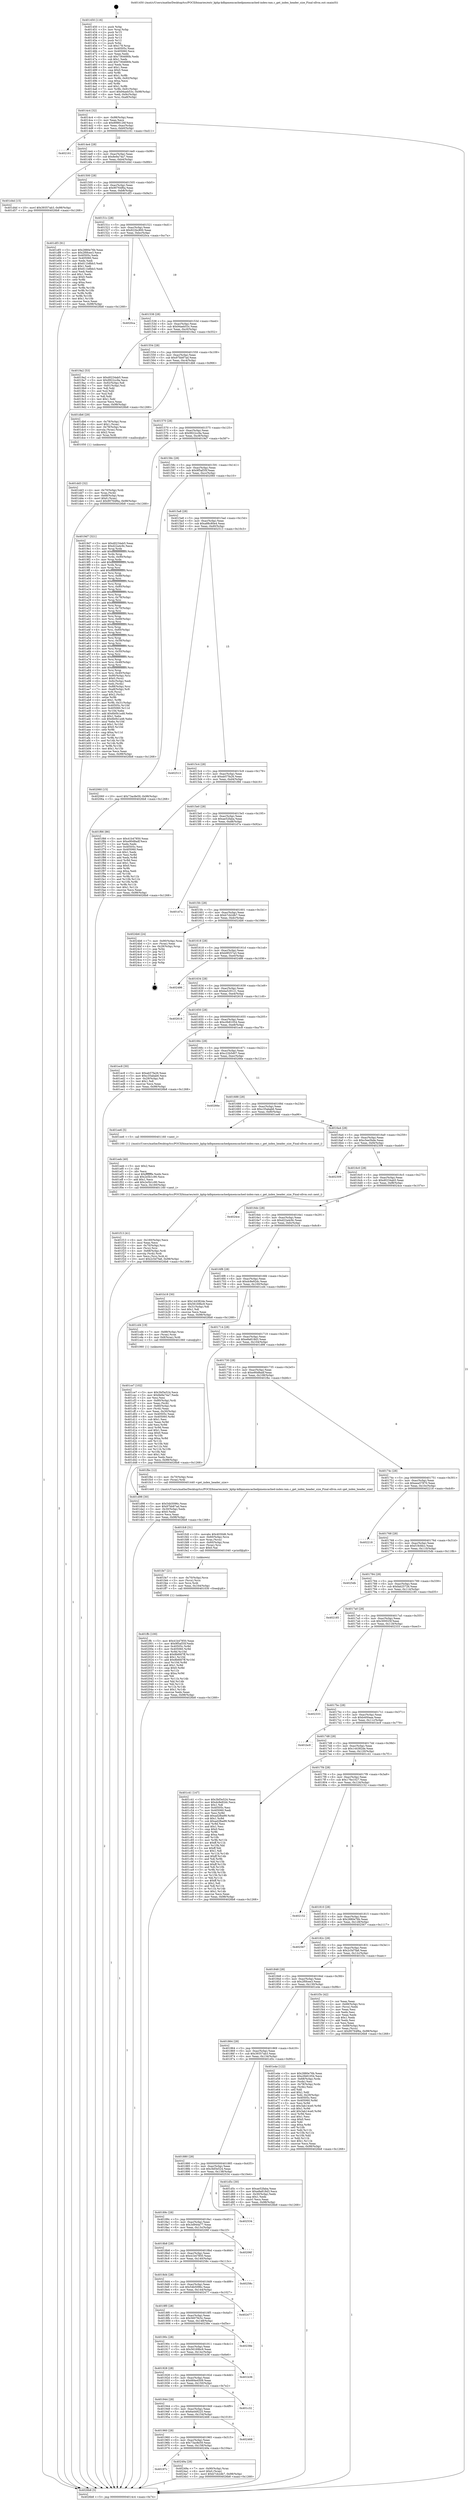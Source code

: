 digraph "0x401450" {
  label = "0x401450 (/mnt/c/Users/mathe/Desktop/tcc/POCII/binaries/extr_kphp-kdbpmemcachedpmemcached-index-ram.c_get_index_header_size_Final-ollvm.out::main(0))"
  labelloc = "t"
  node[shape=record]

  Entry [label="",width=0.3,height=0.3,shape=circle,fillcolor=black,style=filled]
  "0x4014c4" [label="{
     0x4014c4 [32]\l
     | [instrs]\l
     &nbsp;&nbsp;0x4014c4 \<+6\>: mov -0x98(%rbp),%eax\l
     &nbsp;&nbsp;0x4014ca \<+2\>: mov %eax,%ecx\l
     &nbsp;&nbsp;0x4014cc \<+6\>: sub $0x8988126f,%ecx\l
     &nbsp;&nbsp;0x4014d2 \<+6\>: mov %eax,-0xac(%rbp)\l
     &nbsp;&nbsp;0x4014d8 \<+6\>: mov %ecx,-0xb0(%rbp)\l
     &nbsp;&nbsp;0x4014de \<+6\>: je 0000000000402161 \<main+0xd11\>\l
  }"]
  "0x402161" [label="{
     0x402161\l
  }", style=dashed]
  "0x4014e4" [label="{
     0x4014e4 [28]\l
     | [instrs]\l
     &nbsp;&nbsp;0x4014e4 \<+5\>: jmp 00000000004014e9 \<main+0x99\>\l
     &nbsp;&nbsp;0x4014e9 \<+6\>: mov -0xac(%rbp),%eax\l
     &nbsp;&nbsp;0x4014ef \<+5\>: sub $0x8e9a74a7,%eax\l
     &nbsp;&nbsp;0x4014f4 \<+6\>: mov %eax,-0xb4(%rbp)\l
     &nbsp;&nbsp;0x4014fa \<+6\>: je 0000000000401d4d \<main+0x8fd\>\l
  }"]
  Exit [label="",width=0.3,height=0.3,shape=circle,fillcolor=black,style=filled,peripheries=2]
  "0x401d4d" [label="{
     0x401d4d [15]\l
     | [instrs]\l
     &nbsp;&nbsp;0x401d4d \<+10\>: movl $0x39357ab3,-0x98(%rbp)\l
     &nbsp;&nbsp;0x401d57 \<+5\>: jmp 00000000004026b8 \<main+0x1268\>\l
  }"]
  "0x401500" [label="{
     0x401500 [28]\l
     | [instrs]\l
     &nbsp;&nbsp;0x401500 \<+5\>: jmp 0000000000401505 \<main+0xb5\>\l
     &nbsp;&nbsp;0x401505 \<+6\>: mov -0xac(%rbp),%eax\l
     &nbsp;&nbsp;0x40150b \<+5\>: sub $0x90764f6a,%eax\l
     &nbsp;&nbsp;0x401510 \<+6\>: mov %eax,-0xb8(%rbp)\l
     &nbsp;&nbsp;0x401516 \<+6\>: je 0000000000401df3 \<main+0x9a3\>\l
  }"]
  "0x40197c" [label="{
     0x40197c\l
  }", style=dashed]
  "0x401df3" [label="{
     0x401df3 [91]\l
     | [instrs]\l
     &nbsp;&nbsp;0x401df3 \<+5\>: mov $0x2880e76b,%eax\l
     &nbsp;&nbsp;0x401df8 \<+5\>: mov $0x2f0fcee3,%ecx\l
     &nbsp;&nbsp;0x401dfd \<+7\>: mov 0x40505c,%edx\l
     &nbsp;&nbsp;0x401e04 \<+7\>: mov 0x405060,%esi\l
     &nbsp;&nbsp;0x401e0b \<+2\>: mov %edx,%edi\l
     &nbsp;&nbsp;0x401e0d \<+6\>: sub $0x611b8bb3,%edi\l
     &nbsp;&nbsp;0x401e13 \<+3\>: sub $0x1,%edi\l
     &nbsp;&nbsp;0x401e16 \<+6\>: add $0x611b8bb3,%edi\l
     &nbsp;&nbsp;0x401e1c \<+3\>: imul %edi,%edx\l
     &nbsp;&nbsp;0x401e1f \<+3\>: and $0x1,%edx\l
     &nbsp;&nbsp;0x401e22 \<+3\>: cmp $0x0,%edx\l
     &nbsp;&nbsp;0x401e25 \<+4\>: sete %r8b\l
     &nbsp;&nbsp;0x401e29 \<+3\>: cmp $0xa,%esi\l
     &nbsp;&nbsp;0x401e2c \<+4\>: setl %r9b\l
     &nbsp;&nbsp;0x401e30 \<+3\>: mov %r8b,%r10b\l
     &nbsp;&nbsp;0x401e33 \<+3\>: and %r9b,%r10b\l
     &nbsp;&nbsp;0x401e36 \<+3\>: xor %r9b,%r8b\l
     &nbsp;&nbsp;0x401e39 \<+3\>: or %r8b,%r10b\l
     &nbsp;&nbsp;0x401e3c \<+4\>: test $0x1,%r10b\l
     &nbsp;&nbsp;0x401e40 \<+3\>: cmovne %ecx,%eax\l
     &nbsp;&nbsp;0x401e43 \<+6\>: mov %eax,-0x98(%rbp)\l
     &nbsp;&nbsp;0x401e49 \<+5\>: jmp 00000000004026b8 \<main+0x1268\>\l
  }"]
  "0x40151c" [label="{
     0x40151c [28]\l
     | [instrs]\l
     &nbsp;&nbsp;0x40151c \<+5\>: jmp 0000000000401521 \<main+0xd1\>\l
     &nbsp;&nbsp;0x401521 \<+6\>: mov -0xac(%rbp),%eax\l
     &nbsp;&nbsp;0x401527 \<+5\>: sub $0x922bc800,%eax\l
     &nbsp;&nbsp;0x40152c \<+6\>: mov %eax,-0xbc(%rbp)\l
     &nbsp;&nbsp;0x401532 \<+6\>: je 00000000004020ca \<main+0xc7a\>\l
  }"]
  "0x40249a" [label="{
     0x40249a [28]\l
     | [instrs]\l
     &nbsp;&nbsp;0x40249a \<+7\>: mov -0x90(%rbp),%rax\l
     &nbsp;&nbsp;0x4024a1 \<+6\>: movl $0x0,(%rax)\l
     &nbsp;&nbsp;0x4024a7 \<+10\>: movl $0xb7cb2db7,-0x98(%rbp)\l
     &nbsp;&nbsp;0x4024b1 \<+5\>: jmp 00000000004026b8 \<main+0x1268\>\l
  }"]
  "0x4020ca" [label="{
     0x4020ca\l
  }", style=dashed]
  "0x401538" [label="{
     0x401538 [28]\l
     | [instrs]\l
     &nbsp;&nbsp;0x401538 \<+5\>: jmp 000000000040153d \<main+0xed\>\l
     &nbsp;&nbsp;0x40153d \<+6\>: mov -0xac(%rbp),%eax\l
     &nbsp;&nbsp;0x401543 \<+5\>: sub $0x94aeb53c,%eax\l
     &nbsp;&nbsp;0x401548 \<+6\>: mov %eax,-0xc0(%rbp)\l
     &nbsp;&nbsp;0x40154e \<+6\>: je 00000000004019a2 \<main+0x552\>\l
  }"]
  "0x401960" [label="{
     0x401960 [28]\l
     | [instrs]\l
     &nbsp;&nbsp;0x401960 \<+5\>: jmp 0000000000401965 \<main+0x515\>\l
     &nbsp;&nbsp;0x401965 \<+6\>: mov -0xac(%rbp),%eax\l
     &nbsp;&nbsp;0x40196b \<+5\>: sub $0x73ac8e59,%eax\l
     &nbsp;&nbsp;0x401970 \<+6\>: mov %eax,-0x158(%rbp)\l
     &nbsp;&nbsp;0x401976 \<+6\>: je 000000000040249a \<main+0x104a\>\l
  }"]
  "0x4019a2" [label="{
     0x4019a2 [53]\l
     | [instrs]\l
     &nbsp;&nbsp;0x4019a2 \<+5\>: mov $0xd0234ab5,%eax\l
     &nbsp;&nbsp;0x4019a7 \<+5\>: mov $0x9922cc9a,%ecx\l
     &nbsp;&nbsp;0x4019ac \<+6\>: mov -0x92(%rbp),%dl\l
     &nbsp;&nbsp;0x4019b2 \<+7\>: mov -0x91(%rbp),%sil\l
     &nbsp;&nbsp;0x4019b9 \<+3\>: mov %dl,%dil\l
     &nbsp;&nbsp;0x4019bc \<+3\>: and %sil,%dil\l
     &nbsp;&nbsp;0x4019bf \<+3\>: xor %sil,%dl\l
     &nbsp;&nbsp;0x4019c2 \<+3\>: or %dl,%dil\l
     &nbsp;&nbsp;0x4019c5 \<+4\>: test $0x1,%dil\l
     &nbsp;&nbsp;0x4019c9 \<+3\>: cmovne %ecx,%eax\l
     &nbsp;&nbsp;0x4019cc \<+6\>: mov %eax,-0x98(%rbp)\l
     &nbsp;&nbsp;0x4019d2 \<+5\>: jmp 00000000004026b8 \<main+0x1268\>\l
  }"]
  "0x401554" [label="{
     0x401554 [28]\l
     | [instrs]\l
     &nbsp;&nbsp;0x401554 \<+5\>: jmp 0000000000401559 \<main+0x109\>\l
     &nbsp;&nbsp;0x401559 \<+6\>: mov -0xac(%rbp),%eax\l
     &nbsp;&nbsp;0x40155f \<+5\>: sub $0x97bb87ad,%eax\l
     &nbsp;&nbsp;0x401564 \<+6\>: mov %eax,-0xc4(%rbp)\l
     &nbsp;&nbsp;0x40156a \<+6\>: je 0000000000401db6 \<main+0x966\>\l
  }"]
  "0x4026b8" [label="{
     0x4026b8 [5]\l
     | [instrs]\l
     &nbsp;&nbsp;0x4026b8 \<+5\>: jmp 00000000004014c4 \<main+0x74\>\l
  }"]
  "0x401450" [label="{
     0x401450 [116]\l
     | [instrs]\l
     &nbsp;&nbsp;0x401450 \<+1\>: push %rbp\l
     &nbsp;&nbsp;0x401451 \<+3\>: mov %rsp,%rbp\l
     &nbsp;&nbsp;0x401454 \<+2\>: push %r15\l
     &nbsp;&nbsp;0x401456 \<+2\>: push %r14\l
     &nbsp;&nbsp;0x401458 \<+2\>: push %r13\l
     &nbsp;&nbsp;0x40145a \<+2\>: push %r12\l
     &nbsp;&nbsp;0x40145c \<+1\>: push %rbx\l
     &nbsp;&nbsp;0x40145d \<+7\>: sub $0x178,%rsp\l
     &nbsp;&nbsp;0x401464 \<+7\>: mov 0x40505c,%eax\l
     &nbsp;&nbsp;0x40146b \<+7\>: mov 0x405060,%ecx\l
     &nbsp;&nbsp;0x401472 \<+2\>: mov %eax,%edx\l
     &nbsp;&nbsp;0x401474 \<+6\>: sub $0x7364680b,%edx\l
     &nbsp;&nbsp;0x40147a \<+3\>: sub $0x1,%edx\l
     &nbsp;&nbsp;0x40147d \<+6\>: add $0x7364680b,%edx\l
     &nbsp;&nbsp;0x401483 \<+3\>: imul %edx,%eax\l
     &nbsp;&nbsp;0x401486 \<+3\>: and $0x1,%eax\l
     &nbsp;&nbsp;0x401489 \<+3\>: cmp $0x0,%eax\l
     &nbsp;&nbsp;0x40148c \<+4\>: sete %r8b\l
     &nbsp;&nbsp;0x401490 \<+4\>: and $0x1,%r8b\l
     &nbsp;&nbsp;0x401494 \<+7\>: mov %r8b,-0x92(%rbp)\l
     &nbsp;&nbsp;0x40149b \<+3\>: cmp $0xa,%ecx\l
     &nbsp;&nbsp;0x40149e \<+4\>: setl %r8b\l
     &nbsp;&nbsp;0x4014a2 \<+4\>: and $0x1,%r8b\l
     &nbsp;&nbsp;0x4014a6 \<+7\>: mov %r8b,-0x91(%rbp)\l
     &nbsp;&nbsp;0x4014ad \<+10\>: movl $0x94aeb53c,-0x98(%rbp)\l
     &nbsp;&nbsp;0x4014b7 \<+6\>: mov %edi,-0x9c(%rbp)\l
     &nbsp;&nbsp;0x4014bd \<+7\>: mov %rsi,-0xa8(%rbp)\l
  }"]
  "0x402468" [label="{
     0x402468\l
  }", style=dashed]
  "0x401db6" [label="{
     0x401db6 [29]\l
     | [instrs]\l
     &nbsp;&nbsp;0x401db6 \<+4\>: mov -0x78(%rbp),%rax\l
     &nbsp;&nbsp;0x401dba \<+6\>: movl $0x1,(%rax)\l
     &nbsp;&nbsp;0x401dc0 \<+4\>: mov -0x78(%rbp),%rax\l
     &nbsp;&nbsp;0x401dc4 \<+3\>: movslq (%rax),%rax\l
     &nbsp;&nbsp;0x401dc7 \<+4\>: shl $0x2,%rax\l
     &nbsp;&nbsp;0x401dcb \<+3\>: mov %rax,%rdi\l
     &nbsp;&nbsp;0x401dce \<+5\>: call 0000000000401050 \<malloc@plt\>\l
     | [calls]\l
     &nbsp;&nbsp;0x401050 \{1\} (unknown)\l
  }"]
  "0x401570" [label="{
     0x401570 [28]\l
     | [instrs]\l
     &nbsp;&nbsp;0x401570 \<+5\>: jmp 0000000000401575 \<main+0x125\>\l
     &nbsp;&nbsp;0x401575 \<+6\>: mov -0xac(%rbp),%eax\l
     &nbsp;&nbsp;0x40157b \<+5\>: sub $0x9922cc9a,%eax\l
     &nbsp;&nbsp;0x401580 \<+6\>: mov %eax,-0xc8(%rbp)\l
     &nbsp;&nbsp;0x401586 \<+6\>: je 00000000004019d7 \<main+0x587\>\l
  }"]
  "0x401944" [label="{
     0x401944 [28]\l
     | [instrs]\l
     &nbsp;&nbsp;0x401944 \<+5\>: jmp 0000000000401949 \<main+0x4f9\>\l
     &nbsp;&nbsp;0x401949 \<+6\>: mov -0xac(%rbp),%eax\l
     &nbsp;&nbsp;0x40194f \<+5\>: sub $0x6a449225,%eax\l
     &nbsp;&nbsp;0x401954 \<+6\>: mov %eax,-0x154(%rbp)\l
     &nbsp;&nbsp;0x40195a \<+6\>: je 0000000000402468 \<main+0x1018\>\l
  }"]
  "0x4019d7" [label="{
     0x4019d7 [321]\l
     | [instrs]\l
     &nbsp;&nbsp;0x4019d7 \<+5\>: mov $0xd0234ab5,%eax\l
     &nbsp;&nbsp;0x4019dc \<+5\>: mov $0xd22a4c9c,%ecx\l
     &nbsp;&nbsp;0x4019e1 \<+3\>: mov %rsp,%rdx\l
     &nbsp;&nbsp;0x4019e4 \<+4\>: add $0xfffffffffffffff0,%rdx\l
     &nbsp;&nbsp;0x4019e8 \<+3\>: mov %rdx,%rsp\l
     &nbsp;&nbsp;0x4019eb \<+7\>: mov %rdx,-0x90(%rbp)\l
     &nbsp;&nbsp;0x4019f2 \<+3\>: mov %rsp,%rdx\l
     &nbsp;&nbsp;0x4019f5 \<+4\>: add $0xfffffffffffffff0,%rdx\l
     &nbsp;&nbsp;0x4019f9 \<+3\>: mov %rdx,%rsp\l
     &nbsp;&nbsp;0x4019fc \<+3\>: mov %rsp,%rsi\l
     &nbsp;&nbsp;0x4019ff \<+4\>: add $0xfffffffffffffff0,%rsi\l
     &nbsp;&nbsp;0x401a03 \<+3\>: mov %rsi,%rsp\l
     &nbsp;&nbsp;0x401a06 \<+7\>: mov %rsi,-0x88(%rbp)\l
     &nbsp;&nbsp;0x401a0d \<+3\>: mov %rsp,%rsi\l
     &nbsp;&nbsp;0x401a10 \<+4\>: add $0xfffffffffffffff0,%rsi\l
     &nbsp;&nbsp;0x401a14 \<+3\>: mov %rsi,%rsp\l
     &nbsp;&nbsp;0x401a17 \<+4\>: mov %rsi,-0x80(%rbp)\l
     &nbsp;&nbsp;0x401a1b \<+3\>: mov %rsp,%rsi\l
     &nbsp;&nbsp;0x401a1e \<+4\>: add $0xfffffffffffffff0,%rsi\l
     &nbsp;&nbsp;0x401a22 \<+3\>: mov %rsi,%rsp\l
     &nbsp;&nbsp;0x401a25 \<+4\>: mov %rsi,-0x78(%rbp)\l
     &nbsp;&nbsp;0x401a29 \<+3\>: mov %rsp,%rsi\l
     &nbsp;&nbsp;0x401a2c \<+4\>: add $0xfffffffffffffff0,%rsi\l
     &nbsp;&nbsp;0x401a30 \<+3\>: mov %rsi,%rsp\l
     &nbsp;&nbsp;0x401a33 \<+4\>: mov %rsi,-0x70(%rbp)\l
     &nbsp;&nbsp;0x401a37 \<+3\>: mov %rsp,%rsi\l
     &nbsp;&nbsp;0x401a3a \<+4\>: add $0xfffffffffffffff0,%rsi\l
     &nbsp;&nbsp;0x401a3e \<+3\>: mov %rsi,%rsp\l
     &nbsp;&nbsp;0x401a41 \<+4\>: mov %rsi,-0x68(%rbp)\l
     &nbsp;&nbsp;0x401a45 \<+3\>: mov %rsp,%rsi\l
     &nbsp;&nbsp;0x401a48 \<+4\>: add $0xfffffffffffffff0,%rsi\l
     &nbsp;&nbsp;0x401a4c \<+3\>: mov %rsi,%rsp\l
     &nbsp;&nbsp;0x401a4f \<+4\>: mov %rsi,-0x60(%rbp)\l
     &nbsp;&nbsp;0x401a53 \<+3\>: mov %rsp,%rsi\l
     &nbsp;&nbsp;0x401a56 \<+4\>: add $0xfffffffffffffff0,%rsi\l
     &nbsp;&nbsp;0x401a5a \<+3\>: mov %rsi,%rsp\l
     &nbsp;&nbsp;0x401a5d \<+4\>: mov %rsi,-0x58(%rbp)\l
     &nbsp;&nbsp;0x401a61 \<+3\>: mov %rsp,%rsi\l
     &nbsp;&nbsp;0x401a64 \<+4\>: add $0xfffffffffffffff0,%rsi\l
     &nbsp;&nbsp;0x401a68 \<+3\>: mov %rsi,%rsp\l
     &nbsp;&nbsp;0x401a6b \<+4\>: mov %rsi,-0x50(%rbp)\l
     &nbsp;&nbsp;0x401a6f \<+3\>: mov %rsp,%rsi\l
     &nbsp;&nbsp;0x401a72 \<+4\>: add $0xfffffffffffffff0,%rsi\l
     &nbsp;&nbsp;0x401a76 \<+3\>: mov %rsi,%rsp\l
     &nbsp;&nbsp;0x401a79 \<+4\>: mov %rsi,-0x48(%rbp)\l
     &nbsp;&nbsp;0x401a7d \<+3\>: mov %rsp,%rsi\l
     &nbsp;&nbsp;0x401a80 \<+4\>: add $0xfffffffffffffff0,%rsi\l
     &nbsp;&nbsp;0x401a84 \<+3\>: mov %rsi,%rsp\l
     &nbsp;&nbsp;0x401a87 \<+4\>: mov %rsi,-0x40(%rbp)\l
     &nbsp;&nbsp;0x401a8b \<+7\>: mov -0x90(%rbp),%rsi\l
     &nbsp;&nbsp;0x401a92 \<+6\>: movl $0x0,(%rsi)\l
     &nbsp;&nbsp;0x401a98 \<+6\>: mov -0x9c(%rbp),%edi\l
     &nbsp;&nbsp;0x401a9e \<+2\>: mov %edi,(%rdx)\l
     &nbsp;&nbsp;0x401aa0 \<+7\>: mov -0x88(%rbp),%rsi\l
     &nbsp;&nbsp;0x401aa7 \<+7\>: mov -0xa8(%rbp),%r8\l
     &nbsp;&nbsp;0x401aae \<+3\>: mov %r8,(%rsi)\l
     &nbsp;&nbsp;0x401ab1 \<+3\>: cmpl $0x2,(%rdx)\l
     &nbsp;&nbsp;0x401ab4 \<+4\>: setne %r9b\l
     &nbsp;&nbsp;0x401ab8 \<+4\>: and $0x1,%r9b\l
     &nbsp;&nbsp;0x401abc \<+4\>: mov %r9b,-0x31(%rbp)\l
     &nbsp;&nbsp;0x401ac0 \<+8\>: mov 0x40505c,%r10d\l
     &nbsp;&nbsp;0x401ac8 \<+8\>: mov 0x405060,%r11d\l
     &nbsp;&nbsp;0x401ad0 \<+3\>: mov %r10d,%ebx\l
     &nbsp;&nbsp;0x401ad3 \<+6\>: add $0x6b0b1a48,%ebx\l
     &nbsp;&nbsp;0x401ad9 \<+3\>: sub $0x1,%ebx\l
     &nbsp;&nbsp;0x401adc \<+6\>: sub $0x6b0b1a48,%ebx\l
     &nbsp;&nbsp;0x401ae2 \<+4\>: imul %ebx,%r10d\l
     &nbsp;&nbsp;0x401ae6 \<+4\>: and $0x1,%r10d\l
     &nbsp;&nbsp;0x401aea \<+4\>: cmp $0x0,%r10d\l
     &nbsp;&nbsp;0x401aee \<+4\>: sete %r9b\l
     &nbsp;&nbsp;0x401af2 \<+4\>: cmp $0xa,%r11d\l
     &nbsp;&nbsp;0x401af6 \<+4\>: setl %r14b\l
     &nbsp;&nbsp;0x401afa \<+3\>: mov %r9b,%r15b\l
     &nbsp;&nbsp;0x401afd \<+3\>: and %r14b,%r15b\l
     &nbsp;&nbsp;0x401b00 \<+3\>: xor %r14b,%r9b\l
     &nbsp;&nbsp;0x401b03 \<+3\>: or %r9b,%r15b\l
     &nbsp;&nbsp;0x401b06 \<+4\>: test $0x1,%r15b\l
     &nbsp;&nbsp;0x401b0a \<+3\>: cmovne %ecx,%eax\l
     &nbsp;&nbsp;0x401b0d \<+6\>: mov %eax,-0x98(%rbp)\l
     &nbsp;&nbsp;0x401b13 \<+5\>: jmp 00000000004026b8 \<main+0x1268\>\l
  }"]
  "0x40158c" [label="{
     0x40158c [28]\l
     | [instrs]\l
     &nbsp;&nbsp;0x40158c \<+5\>: jmp 0000000000401591 \<main+0x141\>\l
     &nbsp;&nbsp;0x401591 \<+6\>: mov -0xac(%rbp),%eax\l
     &nbsp;&nbsp;0x401597 \<+5\>: sub $0x9f5af35f,%eax\l
     &nbsp;&nbsp;0x40159c \<+6\>: mov %eax,-0xcc(%rbp)\l
     &nbsp;&nbsp;0x4015a2 \<+6\>: je 0000000000402060 \<main+0xc10\>\l
  }"]
  "0x401c32" [label="{
     0x401c32\l
  }", style=dashed]
  "0x401928" [label="{
     0x401928 [28]\l
     | [instrs]\l
     &nbsp;&nbsp;0x401928 \<+5\>: jmp 000000000040192d \<main+0x4dd\>\l
     &nbsp;&nbsp;0x40192d \<+6\>: mov -0xac(%rbp),%eax\l
     &nbsp;&nbsp;0x401933 \<+5\>: sub $0x684e4509,%eax\l
     &nbsp;&nbsp;0x401938 \<+6\>: mov %eax,-0x150(%rbp)\l
     &nbsp;&nbsp;0x40193e \<+6\>: je 0000000000401c32 \<main+0x7e2\>\l
  }"]
  "0x402060" [label="{
     0x402060 [15]\l
     | [instrs]\l
     &nbsp;&nbsp;0x402060 \<+10\>: movl $0x73ac8e59,-0x98(%rbp)\l
     &nbsp;&nbsp;0x40206a \<+5\>: jmp 00000000004026b8 \<main+0x1268\>\l
  }"]
  "0x4015a8" [label="{
     0x4015a8 [28]\l
     | [instrs]\l
     &nbsp;&nbsp;0x4015a8 \<+5\>: jmp 00000000004015ad \<main+0x15d\>\l
     &nbsp;&nbsp;0x4015ad \<+6\>: mov -0xac(%rbp),%eax\l
     &nbsp;&nbsp;0x4015b3 \<+5\>: sub $0xa88c80e4,%eax\l
     &nbsp;&nbsp;0x4015b8 \<+6\>: mov %eax,-0xd0(%rbp)\l
     &nbsp;&nbsp;0x4015be \<+6\>: je 0000000000402513 \<main+0x10c3\>\l
  }"]
  "0x401b36" [label="{
     0x401b36\l
  }", style=dashed]
  "0x402513" [label="{
     0x402513\l
  }", style=dashed]
  "0x4015c4" [label="{
     0x4015c4 [28]\l
     | [instrs]\l
     &nbsp;&nbsp;0x4015c4 \<+5\>: jmp 00000000004015c9 \<main+0x179\>\l
     &nbsp;&nbsp;0x4015c9 \<+6\>: mov -0xac(%rbp),%eax\l
     &nbsp;&nbsp;0x4015cf \<+5\>: sub $0xab57fa26,%eax\l
     &nbsp;&nbsp;0x4015d4 \<+6\>: mov %eax,-0xd4(%rbp)\l
     &nbsp;&nbsp;0x4015da \<+6\>: je 0000000000401f66 \<main+0xb16\>\l
  }"]
  "0x40190c" [label="{
     0x40190c [28]\l
     | [instrs]\l
     &nbsp;&nbsp;0x40190c \<+5\>: jmp 0000000000401911 \<main+0x4c1\>\l
     &nbsp;&nbsp;0x401911 \<+6\>: mov -0xac(%rbp),%eax\l
     &nbsp;&nbsp;0x401917 \<+5\>: sub $0x56169bc9,%eax\l
     &nbsp;&nbsp;0x40191c \<+6\>: mov %eax,-0x14c(%rbp)\l
     &nbsp;&nbsp;0x401922 \<+6\>: je 0000000000401b36 \<main+0x6e6\>\l
  }"]
  "0x401f66" [label="{
     0x401f66 [86]\l
     | [instrs]\l
     &nbsp;&nbsp;0x401f66 \<+5\>: mov $0x41b47850,%eax\l
     &nbsp;&nbsp;0x401f6b \<+5\>: mov $0xe90d8adf,%ecx\l
     &nbsp;&nbsp;0x401f70 \<+2\>: xor %edx,%edx\l
     &nbsp;&nbsp;0x401f72 \<+7\>: mov 0x40505c,%esi\l
     &nbsp;&nbsp;0x401f79 \<+7\>: mov 0x405060,%edi\l
     &nbsp;&nbsp;0x401f80 \<+3\>: sub $0x1,%edx\l
     &nbsp;&nbsp;0x401f83 \<+3\>: mov %esi,%r8d\l
     &nbsp;&nbsp;0x401f86 \<+3\>: add %edx,%r8d\l
     &nbsp;&nbsp;0x401f89 \<+4\>: imul %r8d,%esi\l
     &nbsp;&nbsp;0x401f8d \<+3\>: and $0x1,%esi\l
     &nbsp;&nbsp;0x401f90 \<+3\>: cmp $0x0,%esi\l
     &nbsp;&nbsp;0x401f93 \<+4\>: sete %r9b\l
     &nbsp;&nbsp;0x401f97 \<+3\>: cmp $0xa,%edi\l
     &nbsp;&nbsp;0x401f9a \<+4\>: setl %r10b\l
     &nbsp;&nbsp;0x401f9e \<+3\>: mov %r9b,%r11b\l
     &nbsp;&nbsp;0x401fa1 \<+3\>: and %r10b,%r11b\l
     &nbsp;&nbsp;0x401fa4 \<+3\>: xor %r10b,%r9b\l
     &nbsp;&nbsp;0x401fa7 \<+3\>: or %r9b,%r11b\l
     &nbsp;&nbsp;0x401faa \<+4\>: test $0x1,%r11b\l
     &nbsp;&nbsp;0x401fae \<+3\>: cmovne %ecx,%eax\l
     &nbsp;&nbsp;0x401fb1 \<+6\>: mov %eax,-0x98(%rbp)\l
     &nbsp;&nbsp;0x401fb7 \<+5\>: jmp 00000000004026b8 \<main+0x1268\>\l
  }"]
  "0x4015e0" [label="{
     0x4015e0 [28]\l
     | [instrs]\l
     &nbsp;&nbsp;0x4015e0 \<+5\>: jmp 00000000004015e5 \<main+0x195\>\l
     &nbsp;&nbsp;0x4015e5 \<+6\>: mov -0xac(%rbp),%eax\l
     &nbsp;&nbsp;0x4015eb \<+5\>: sub $0xae52faba,%eax\l
     &nbsp;&nbsp;0x4015f0 \<+6\>: mov %eax,-0xd8(%rbp)\l
     &nbsp;&nbsp;0x4015f6 \<+6\>: je 0000000000401d7a \<main+0x92a\>\l
  }"]
  "0x40238e" [label="{
     0x40238e\l
  }", style=dashed]
  "0x401d7a" [label="{
     0x401d7a\l
  }", style=dashed]
  "0x4015fc" [label="{
     0x4015fc [28]\l
     | [instrs]\l
     &nbsp;&nbsp;0x4015fc \<+5\>: jmp 0000000000401601 \<main+0x1b1\>\l
     &nbsp;&nbsp;0x401601 \<+6\>: mov -0xac(%rbp),%eax\l
     &nbsp;&nbsp;0x401607 \<+5\>: sub $0xb7cb2db7,%eax\l
     &nbsp;&nbsp;0x40160c \<+6\>: mov %eax,-0xdc(%rbp)\l
     &nbsp;&nbsp;0x401612 \<+6\>: je 00000000004024b6 \<main+0x1066\>\l
  }"]
  "0x4018f0" [label="{
     0x4018f0 [28]\l
     | [instrs]\l
     &nbsp;&nbsp;0x4018f0 \<+5\>: jmp 00000000004018f5 \<main+0x4a5\>\l
     &nbsp;&nbsp;0x4018f5 \<+6\>: mov -0xac(%rbp),%eax\l
     &nbsp;&nbsp;0x4018fb \<+5\>: sub $0x56079c5c,%eax\l
     &nbsp;&nbsp;0x401900 \<+6\>: mov %eax,-0x148(%rbp)\l
     &nbsp;&nbsp;0x401906 \<+6\>: je 000000000040238e \<main+0xf3e\>\l
  }"]
  "0x4024b6" [label="{
     0x4024b6 [24]\l
     | [instrs]\l
     &nbsp;&nbsp;0x4024b6 \<+7\>: mov -0x90(%rbp),%rax\l
     &nbsp;&nbsp;0x4024bd \<+2\>: mov (%rax),%eax\l
     &nbsp;&nbsp;0x4024bf \<+4\>: lea -0x28(%rbp),%rsp\l
     &nbsp;&nbsp;0x4024c3 \<+1\>: pop %rbx\l
     &nbsp;&nbsp;0x4024c4 \<+2\>: pop %r12\l
     &nbsp;&nbsp;0x4024c6 \<+2\>: pop %r13\l
     &nbsp;&nbsp;0x4024c8 \<+2\>: pop %r14\l
     &nbsp;&nbsp;0x4024ca \<+2\>: pop %r15\l
     &nbsp;&nbsp;0x4024cc \<+1\>: pop %rbp\l
     &nbsp;&nbsp;0x4024cd \<+1\>: ret\l
  }"]
  "0x401618" [label="{
     0x401618 [28]\l
     | [instrs]\l
     &nbsp;&nbsp;0x401618 \<+5\>: jmp 000000000040161d \<main+0x1cd\>\l
     &nbsp;&nbsp;0x40161d \<+6\>: mov -0xac(%rbp),%eax\l
     &nbsp;&nbsp;0x401623 \<+5\>: sub $0xb9f257a3,%eax\l
     &nbsp;&nbsp;0x401628 \<+6\>: mov %eax,-0xe0(%rbp)\l
     &nbsp;&nbsp;0x40162e \<+6\>: je 0000000000402486 \<main+0x1036\>\l
  }"]
  "0x402477" [label="{
     0x402477\l
  }", style=dashed]
  "0x402486" [label="{
     0x402486\l
  }", style=dashed]
  "0x401634" [label="{
     0x401634 [28]\l
     | [instrs]\l
     &nbsp;&nbsp;0x401634 \<+5\>: jmp 0000000000401639 \<main+0x1e9\>\l
     &nbsp;&nbsp;0x401639 \<+6\>: mov -0xac(%rbp),%eax\l
     &nbsp;&nbsp;0x40163f \<+5\>: sub $0xba529121,%eax\l
     &nbsp;&nbsp;0x401644 \<+6\>: mov %eax,-0xe4(%rbp)\l
     &nbsp;&nbsp;0x40164a \<+6\>: je 0000000000402618 \<main+0x11c8\>\l
  }"]
  "0x4018d4" [label="{
     0x4018d4 [28]\l
     | [instrs]\l
     &nbsp;&nbsp;0x4018d4 \<+5\>: jmp 00000000004018d9 \<main+0x489\>\l
     &nbsp;&nbsp;0x4018d9 \<+6\>: mov -0xac(%rbp),%eax\l
     &nbsp;&nbsp;0x4018df \<+5\>: sub $0x54b5096c,%eax\l
     &nbsp;&nbsp;0x4018e4 \<+6\>: mov %eax,-0x144(%rbp)\l
     &nbsp;&nbsp;0x4018ea \<+6\>: je 0000000000402477 \<main+0x1027\>\l
  }"]
  "0x402618" [label="{
     0x402618\l
  }", style=dashed]
  "0x401650" [label="{
     0x401650 [28]\l
     | [instrs]\l
     &nbsp;&nbsp;0x401650 \<+5\>: jmp 0000000000401655 \<main+0x205\>\l
     &nbsp;&nbsp;0x401655 \<+6\>: mov -0xac(%rbp),%eax\l
     &nbsp;&nbsp;0x40165b \<+5\>: sub $0xc0b81054,%eax\l
     &nbsp;&nbsp;0x401660 \<+6\>: mov %eax,-0xe8(%rbp)\l
     &nbsp;&nbsp;0x401666 \<+6\>: je 0000000000401ec8 \<main+0xa78\>\l
  }"]
  "0x40258c" [label="{
     0x40258c\l
  }", style=dashed]
  "0x401ec8" [label="{
     0x401ec8 [30]\l
     | [instrs]\l
     &nbsp;&nbsp;0x401ec8 \<+5\>: mov $0xab57fa26,%eax\l
     &nbsp;&nbsp;0x401ecd \<+5\>: mov $0xc35abab6,%ecx\l
     &nbsp;&nbsp;0x401ed2 \<+3\>: mov -0x29(%rbp),%dl\l
     &nbsp;&nbsp;0x401ed5 \<+3\>: test $0x1,%dl\l
     &nbsp;&nbsp;0x401ed8 \<+3\>: cmovne %ecx,%eax\l
     &nbsp;&nbsp;0x401edb \<+6\>: mov %eax,-0x98(%rbp)\l
     &nbsp;&nbsp;0x401ee1 \<+5\>: jmp 00000000004026b8 \<main+0x1268\>\l
  }"]
  "0x40166c" [label="{
     0x40166c [28]\l
     | [instrs]\l
     &nbsp;&nbsp;0x40166c \<+5\>: jmp 0000000000401671 \<main+0x221\>\l
     &nbsp;&nbsp;0x401671 \<+6\>: mov -0xac(%rbp),%eax\l
     &nbsp;&nbsp;0x401677 \<+5\>: sub $0xc22b5d07,%eax\l
     &nbsp;&nbsp;0x40167c \<+6\>: mov %eax,-0xec(%rbp)\l
     &nbsp;&nbsp;0x401682 \<+6\>: je 000000000040266e \<main+0x121e\>\l
  }"]
  "0x4018b8" [label="{
     0x4018b8 [28]\l
     | [instrs]\l
     &nbsp;&nbsp;0x4018b8 \<+5\>: jmp 00000000004018bd \<main+0x46d\>\l
     &nbsp;&nbsp;0x4018bd \<+6\>: mov -0xac(%rbp),%eax\l
     &nbsp;&nbsp;0x4018c3 \<+5\>: sub $0x41b47850,%eax\l
     &nbsp;&nbsp;0x4018c8 \<+6\>: mov %eax,-0x140(%rbp)\l
     &nbsp;&nbsp;0x4018ce \<+6\>: je 000000000040258c \<main+0x113c\>\l
  }"]
  "0x40266e" [label="{
     0x40266e\l
  }", style=dashed]
  "0x401688" [label="{
     0x401688 [28]\l
     | [instrs]\l
     &nbsp;&nbsp;0x401688 \<+5\>: jmp 000000000040168d \<main+0x23d\>\l
     &nbsp;&nbsp;0x40168d \<+6\>: mov -0xac(%rbp),%eax\l
     &nbsp;&nbsp;0x401693 \<+5\>: sub $0xc35abab6,%eax\l
     &nbsp;&nbsp;0x401698 \<+6\>: mov %eax,-0xf0(%rbp)\l
     &nbsp;&nbsp;0x40169e \<+6\>: je 0000000000401ee6 \<main+0xa96\>\l
  }"]
  "0x40206f" [label="{
     0x40206f\l
  }", style=dashed]
  "0x401ee6" [label="{
     0x401ee6 [5]\l
     | [instrs]\l
     &nbsp;&nbsp;0x401ee6 \<+5\>: call 0000000000401160 \<next_i\>\l
     | [calls]\l
     &nbsp;&nbsp;0x401160 \{1\} (/mnt/c/Users/mathe/Desktop/tcc/POCII/binaries/extr_kphp-kdbpmemcachedpmemcached-index-ram.c_get_index_header_size_Final-ollvm.out::next_i)\l
  }"]
  "0x4016a4" [label="{
     0x4016a4 [28]\l
     | [instrs]\l
     &nbsp;&nbsp;0x4016a4 \<+5\>: jmp 00000000004016a9 \<main+0x259\>\l
     &nbsp;&nbsp;0x4016a9 \<+6\>: mov -0xac(%rbp),%eax\l
     &nbsp;&nbsp;0x4016af \<+5\>: sub $0xc5ee5bde,%eax\l
     &nbsp;&nbsp;0x4016b4 \<+6\>: mov %eax,-0xf4(%rbp)\l
     &nbsp;&nbsp;0x4016ba \<+6\>: je 0000000000402309 \<main+0xeb9\>\l
  }"]
  "0x40189c" [label="{
     0x40189c [28]\l
     | [instrs]\l
     &nbsp;&nbsp;0x40189c \<+5\>: jmp 00000000004018a1 \<main+0x451\>\l
     &nbsp;&nbsp;0x4018a1 \<+6\>: mov -0xac(%rbp),%eax\l
     &nbsp;&nbsp;0x4018a7 \<+5\>: sub $0x3d944a77,%eax\l
     &nbsp;&nbsp;0x4018ac \<+6\>: mov %eax,-0x13c(%rbp)\l
     &nbsp;&nbsp;0x4018b2 \<+6\>: je 000000000040206f \<main+0xc1f\>\l
  }"]
  "0x402309" [label="{
     0x402309\l
  }", style=dashed]
  "0x4016c0" [label="{
     0x4016c0 [28]\l
     | [instrs]\l
     &nbsp;&nbsp;0x4016c0 \<+5\>: jmp 00000000004016c5 \<main+0x275\>\l
     &nbsp;&nbsp;0x4016c5 \<+6\>: mov -0xac(%rbp),%eax\l
     &nbsp;&nbsp;0x4016cb \<+5\>: sub $0xd0234ab5,%eax\l
     &nbsp;&nbsp;0x4016d0 \<+6\>: mov %eax,-0xf8(%rbp)\l
     &nbsp;&nbsp;0x4016d6 \<+6\>: je 00000000004024ce \<main+0x107e\>\l
  }"]
  "0x402534" [label="{
     0x402534\l
  }", style=dashed]
  "0x4024ce" [label="{
     0x4024ce\l
  }", style=dashed]
  "0x4016dc" [label="{
     0x4016dc [28]\l
     | [instrs]\l
     &nbsp;&nbsp;0x4016dc \<+5\>: jmp 00000000004016e1 \<main+0x291\>\l
     &nbsp;&nbsp;0x4016e1 \<+6\>: mov -0xac(%rbp),%eax\l
     &nbsp;&nbsp;0x4016e7 \<+5\>: sub $0xd22a4c9c,%eax\l
     &nbsp;&nbsp;0x4016ec \<+6\>: mov %eax,-0xfc(%rbp)\l
     &nbsp;&nbsp;0x4016f2 \<+6\>: je 0000000000401b18 \<main+0x6c8\>\l
  }"]
  "0x401ffc" [label="{
     0x401ffc [100]\l
     | [instrs]\l
     &nbsp;&nbsp;0x401ffc \<+5\>: mov $0x41b47850,%eax\l
     &nbsp;&nbsp;0x402001 \<+5\>: mov $0x9f5af35f,%edx\l
     &nbsp;&nbsp;0x402006 \<+8\>: mov 0x40505c,%r8d\l
     &nbsp;&nbsp;0x40200e \<+8\>: mov 0x405060,%r9d\l
     &nbsp;&nbsp;0x402016 \<+3\>: mov %r8d,%r10d\l
     &nbsp;&nbsp;0x402019 \<+7\>: sub $0x8b6fd7ff,%r10d\l
     &nbsp;&nbsp;0x402020 \<+4\>: sub $0x1,%r10d\l
     &nbsp;&nbsp;0x402024 \<+7\>: add $0x8b6fd7ff,%r10d\l
     &nbsp;&nbsp;0x40202b \<+4\>: imul %r10d,%r8d\l
     &nbsp;&nbsp;0x40202f \<+4\>: and $0x1,%r8d\l
     &nbsp;&nbsp;0x402033 \<+4\>: cmp $0x0,%r8d\l
     &nbsp;&nbsp;0x402037 \<+4\>: sete %r11b\l
     &nbsp;&nbsp;0x40203b \<+4\>: cmp $0xa,%r9d\l
     &nbsp;&nbsp;0x40203f \<+3\>: setl %bl\l
     &nbsp;&nbsp;0x402042 \<+3\>: mov %r11b,%r14b\l
     &nbsp;&nbsp;0x402045 \<+3\>: and %bl,%r14b\l
     &nbsp;&nbsp;0x402048 \<+3\>: xor %bl,%r11b\l
     &nbsp;&nbsp;0x40204b \<+3\>: or %r11b,%r14b\l
     &nbsp;&nbsp;0x40204e \<+4\>: test $0x1,%r14b\l
     &nbsp;&nbsp;0x402052 \<+3\>: cmovne %edx,%eax\l
     &nbsp;&nbsp;0x402055 \<+6\>: mov %eax,-0x98(%rbp)\l
     &nbsp;&nbsp;0x40205b \<+5\>: jmp 00000000004026b8 \<main+0x1268\>\l
  }"]
  "0x401b18" [label="{
     0x401b18 [30]\l
     | [instrs]\l
     &nbsp;&nbsp;0x401b18 \<+5\>: mov $0x144382de,%eax\l
     &nbsp;&nbsp;0x401b1d \<+5\>: mov $0x56169bc9,%ecx\l
     &nbsp;&nbsp;0x401b22 \<+3\>: mov -0x31(%rbp),%dl\l
     &nbsp;&nbsp;0x401b25 \<+3\>: test $0x1,%dl\l
     &nbsp;&nbsp;0x401b28 \<+3\>: cmovne %ecx,%eax\l
     &nbsp;&nbsp;0x401b2b \<+6\>: mov %eax,-0x98(%rbp)\l
     &nbsp;&nbsp;0x401b31 \<+5\>: jmp 00000000004026b8 \<main+0x1268\>\l
  }"]
  "0x4016f8" [label="{
     0x4016f8 [28]\l
     | [instrs]\l
     &nbsp;&nbsp;0x4016f8 \<+5\>: jmp 00000000004016fd \<main+0x2ad\>\l
     &nbsp;&nbsp;0x4016fd \<+6\>: mov -0xac(%rbp),%eax\l
     &nbsp;&nbsp;0x401703 \<+5\>: sub $0xdc8e92dc,%eax\l
     &nbsp;&nbsp;0x401708 \<+6\>: mov %eax,-0x100(%rbp)\l
     &nbsp;&nbsp;0x40170e \<+6\>: je 0000000000401cd4 \<main+0x884\>\l
  }"]
  "0x401fe7" [label="{
     0x401fe7 [21]\l
     | [instrs]\l
     &nbsp;&nbsp;0x401fe7 \<+4\>: mov -0x70(%rbp),%rcx\l
     &nbsp;&nbsp;0x401feb \<+3\>: mov (%rcx),%rcx\l
     &nbsp;&nbsp;0x401fee \<+3\>: mov %rcx,%rdi\l
     &nbsp;&nbsp;0x401ff1 \<+6\>: mov %eax,-0x164(%rbp)\l
     &nbsp;&nbsp;0x401ff7 \<+5\>: call 0000000000401030 \<free@plt\>\l
     | [calls]\l
     &nbsp;&nbsp;0x401030 \{1\} (unknown)\l
  }"]
  "0x401cd4" [label="{
     0x401cd4 [19]\l
     | [instrs]\l
     &nbsp;&nbsp;0x401cd4 \<+7\>: mov -0x88(%rbp),%rax\l
     &nbsp;&nbsp;0x401cdb \<+3\>: mov (%rax),%rax\l
     &nbsp;&nbsp;0x401cde \<+4\>: mov 0x8(%rax),%rdi\l
     &nbsp;&nbsp;0x401ce2 \<+5\>: call 0000000000401060 \<atoi@plt\>\l
     | [calls]\l
     &nbsp;&nbsp;0x401060 \{1\} (unknown)\l
  }"]
  "0x401714" [label="{
     0x401714 [28]\l
     | [instrs]\l
     &nbsp;&nbsp;0x401714 \<+5\>: jmp 0000000000401719 \<main+0x2c9\>\l
     &nbsp;&nbsp;0x401719 \<+6\>: mov -0xac(%rbp),%eax\l
     &nbsp;&nbsp;0x40171f \<+5\>: sub $0xe8a818d3,%eax\l
     &nbsp;&nbsp;0x401724 \<+6\>: mov %eax,-0x104(%rbp)\l
     &nbsp;&nbsp;0x40172a \<+6\>: je 0000000000401d98 \<main+0x948\>\l
  }"]
  "0x401fc8" [label="{
     0x401fc8 [31]\l
     | [instrs]\l
     &nbsp;&nbsp;0x401fc8 \<+10\>: movabs $0x4030d6,%rdi\l
     &nbsp;&nbsp;0x401fd2 \<+4\>: mov -0x60(%rbp),%rcx\l
     &nbsp;&nbsp;0x401fd6 \<+3\>: mov %rax,(%rcx)\l
     &nbsp;&nbsp;0x401fd9 \<+4\>: mov -0x60(%rbp),%rax\l
     &nbsp;&nbsp;0x401fdd \<+3\>: mov (%rax),%rsi\l
     &nbsp;&nbsp;0x401fe0 \<+2\>: mov $0x0,%al\l
     &nbsp;&nbsp;0x401fe2 \<+5\>: call 0000000000401040 \<printf@plt\>\l
     | [calls]\l
     &nbsp;&nbsp;0x401040 \{1\} (unknown)\l
  }"]
  "0x401d98" [label="{
     0x401d98 [30]\l
     | [instrs]\l
     &nbsp;&nbsp;0x401d98 \<+5\>: mov $0x54b5096c,%eax\l
     &nbsp;&nbsp;0x401d9d \<+5\>: mov $0x97bb87ad,%ecx\l
     &nbsp;&nbsp;0x401da2 \<+3\>: mov -0x30(%rbp),%edx\l
     &nbsp;&nbsp;0x401da5 \<+3\>: cmp $0x0,%edx\l
     &nbsp;&nbsp;0x401da8 \<+3\>: cmove %ecx,%eax\l
     &nbsp;&nbsp;0x401dab \<+6\>: mov %eax,-0x98(%rbp)\l
     &nbsp;&nbsp;0x401db1 \<+5\>: jmp 00000000004026b8 \<main+0x1268\>\l
  }"]
  "0x401730" [label="{
     0x401730 [28]\l
     | [instrs]\l
     &nbsp;&nbsp;0x401730 \<+5\>: jmp 0000000000401735 \<main+0x2e5\>\l
     &nbsp;&nbsp;0x401735 \<+6\>: mov -0xac(%rbp),%eax\l
     &nbsp;&nbsp;0x40173b \<+5\>: sub $0xe90d8adf,%eax\l
     &nbsp;&nbsp;0x401740 \<+6\>: mov %eax,-0x108(%rbp)\l
     &nbsp;&nbsp;0x401746 \<+6\>: je 0000000000401fbc \<main+0xb6c\>\l
  }"]
  "0x401f13" [label="{
     0x401f13 [41]\l
     | [instrs]\l
     &nbsp;&nbsp;0x401f13 \<+6\>: mov -0x160(%rbp),%ecx\l
     &nbsp;&nbsp;0x401f19 \<+3\>: imul %eax,%ecx\l
     &nbsp;&nbsp;0x401f1c \<+4\>: mov -0x70(%rbp),%rsi\l
     &nbsp;&nbsp;0x401f20 \<+3\>: mov (%rsi),%rsi\l
     &nbsp;&nbsp;0x401f23 \<+4\>: mov -0x68(%rbp),%rdi\l
     &nbsp;&nbsp;0x401f27 \<+3\>: movslq (%rdi),%rdi\l
     &nbsp;&nbsp;0x401f2a \<+3\>: mov %ecx,(%rsi,%rdi,4)\l
     &nbsp;&nbsp;0x401f2d \<+10\>: movl $0x2c5d7fa6,-0x98(%rbp)\l
     &nbsp;&nbsp;0x401f37 \<+5\>: jmp 00000000004026b8 \<main+0x1268\>\l
  }"]
  "0x401fbc" [label="{
     0x401fbc [12]\l
     | [instrs]\l
     &nbsp;&nbsp;0x401fbc \<+4\>: mov -0x70(%rbp),%rax\l
     &nbsp;&nbsp;0x401fc0 \<+3\>: mov (%rax),%rdi\l
     &nbsp;&nbsp;0x401fc3 \<+5\>: call 0000000000401440 \<get_index_header_size\>\l
     | [calls]\l
     &nbsp;&nbsp;0x401440 \{1\} (/mnt/c/Users/mathe/Desktop/tcc/POCII/binaries/extr_kphp-kdbpmemcachedpmemcached-index-ram.c_get_index_header_size_Final-ollvm.out::get_index_header_size)\l
  }"]
  "0x40174c" [label="{
     0x40174c [28]\l
     | [instrs]\l
     &nbsp;&nbsp;0x40174c \<+5\>: jmp 0000000000401751 \<main+0x301\>\l
     &nbsp;&nbsp;0x401751 \<+6\>: mov -0xac(%rbp),%eax\l
     &nbsp;&nbsp;0x401757 \<+5\>: sub $0xeea57870,%eax\l
     &nbsp;&nbsp;0x40175c \<+6\>: mov %eax,-0x10c(%rbp)\l
     &nbsp;&nbsp;0x401762 \<+6\>: je 0000000000402218 \<main+0xdc8\>\l
  }"]
  "0x401eeb" [label="{
     0x401eeb [40]\l
     | [instrs]\l
     &nbsp;&nbsp;0x401eeb \<+5\>: mov $0x2,%ecx\l
     &nbsp;&nbsp;0x401ef0 \<+1\>: cltd\l
     &nbsp;&nbsp;0x401ef1 \<+2\>: idiv %ecx\l
     &nbsp;&nbsp;0x401ef3 \<+6\>: imul $0xfffffffe,%edx,%ecx\l
     &nbsp;&nbsp;0x401ef9 \<+6\>: sub $0x2e5b1c90,%ecx\l
     &nbsp;&nbsp;0x401eff \<+3\>: add $0x1,%ecx\l
     &nbsp;&nbsp;0x401f02 \<+6\>: add $0x2e5b1c90,%ecx\l
     &nbsp;&nbsp;0x401f08 \<+6\>: mov %ecx,-0x160(%rbp)\l
     &nbsp;&nbsp;0x401f0e \<+5\>: call 0000000000401160 \<next_i\>\l
     | [calls]\l
     &nbsp;&nbsp;0x401160 \{1\} (/mnt/c/Users/mathe/Desktop/tcc/POCII/binaries/extr_kphp-kdbpmemcachedpmemcached-index-ram.c_get_index_header_size_Final-ollvm.out::next_i)\l
  }"]
  "0x402218" [label="{
     0x402218\l
  }", style=dashed]
  "0x401768" [label="{
     0x401768 [28]\l
     | [instrs]\l
     &nbsp;&nbsp;0x401768 \<+5\>: jmp 000000000040176d \<main+0x31d\>\l
     &nbsp;&nbsp;0x40176d \<+6\>: mov -0xac(%rbp),%eax\l
     &nbsp;&nbsp;0x401773 \<+5\>: sub $0xf19cfdcc,%eax\l
     &nbsp;&nbsp;0x401778 \<+6\>: mov %eax,-0x110(%rbp)\l
     &nbsp;&nbsp;0x40177e \<+6\>: je 00000000004025db \<main+0x118b\>\l
  }"]
  "0x401dd3" [label="{
     0x401dd3 [32]\l
     | [instrs]\l
     &nbsp;&nbsp;0x401dd3 \<+4\>: mov -0x70(%rbp),%rdi\l
     &nbsp;&nbsp;0x401dd7 \<+3\>: mov %rax,(%rdi)\l
     &nbsp;&nbsp;0x401dda \<+4\>: mov -0x68(%rbp),%rax\l
     &nbsp;&nbsp;0x401dde \<+6\>: movl $0x0,(%rax)\l
     &nbsp;&nbsp;0x401de4 \<+10\>: movl $0x90764f6a,-0x98(%rbp)\l
     &nbsp;&nbsp;0x401dee \<+5\>: jmp 00000000004026b8 \<main+0x1268\>\l
  }"]
  "0x4025db" [label="{
     0x4025db\l
  }", style=dashed]
  "0x401784" [label="{
     0x401784 [28]\l
     | [instrs]\l
     &nbsp;&nbsp;0x401784 \<+5\>: jmp 0000000000401789 \<main+0x339\>\l
     &nbsp;&nbsp;0x401789 \<+6\>: mov -0xac(%rbp),%eax\l
     &nbsp;&nbsp;0x40178f \<+5\>: sub $0xfab25726,%eax\l
     &nbsp;&nbsp;0x401794 \<+6\>: mov %eax,-0x114(%rbp)\l
     &nbsp;&nbsp;0x40179a \<+6\>: je 0000000000402185 \<main+0xd35\>\l
  }"]
  "0x401880" [label="{
     0x401880 [28]\l
     | [instrs]\l
     &nbsp;&nbsp;0x401880 \<+5\>: jmp 0000000000401885 \<main+0x435\>\l
     &nbsp;&nbsp;0x401885 \<+6\>: mov -0xac(%rbp),%eax\l
     &nbsp;&nbsp;0x40188b \<+5\>: sub $0x3bf3e524,%eax\l
     &nbsp;&nbsp;0x401890 \<+6\>: mov %eax,-0x138(%rbp)\l
     &nbsp;&nbsp;0x401896 \<+6\>: je 0000000000402534 \<main+0x10e4\>\l
  }"]
  "0x402185" [label="{
     0x402185\l
  }", style=dashed]
  "0x4017a0" [label="{
     0x4017a0 [28]\l
     | [instrs]\l
     &nbsp;&nbsp;0x4017a0 \<+5\>: jmp 00000000004017a5 \<main+0x355\>\l
     &nbsp;&nbsp;0x4017a5 \<+6\>: mov -0xac(%rbp),%eax\l
     &nbsp;&nbsp;0x4017ab \<+5\>: sub $0x300025f,%eax\l
     &nbsp;&nbsp;0x4017b0 \<+6\>: mov %eax,-0x118(%rbp)\l
     &nbsp;&nbsp;0x4017b6 \<+6\>: je 0000000000402333 \<main+0xee3\>\l
  }"]
  "0x401d5c" [label="{
     0x401d5c [30]\l
     | [instrs]\l
     &nbsp;&nbsp;0x401d5c \<+5\>: mov $0xae52faba,%eax\l
     &nbsp;&nbsp;0x401d61 \<+5\>: mov $0xe8a818d3,%ecx\l
     &nbsp;&nbsp;0x401d66 \<+3\>: mov -0x30(%rbp),%edx\l
     &nbsp;&nbsp;0x401d69 \<+3\>: cmp $0x1,%edx\l
     &nbsp;&nbsp;0x401d6c \<+3\>: cmovl %ecx,%eax\l
     &nbsp;&nbsp;0x401d6f \<+6\>: mov %eax,-0x98(%rbp)\l
     &nbsp;&nbsp;0x401d75 \<+5\>: jmp 00000000004026b8 \<main+0x1268\>\l
  }"]
  "0x402333" [label="{
     0x402333\l
  }", style=dashed]
  "0x4017bc" [label="{
     0x4017bc [28]\l
     | [instrs]\l
     &nbsp;&nbsp;0x4017bc \<+5\>: jmp 00000000004017c1 \<main+0x371\>\l
     &nbsp;&nbsp;0x4017c1 \<+6\>: mov -0xac(%rbp),%eax\l
     &nbsp;&nbsp;0x4017c7 \<+5\>: sub $0xb400aaa,%eax\l
     &nbsp;&nbsp;0x4017cc \<+6\>: mov %eax,-0x11c(%rbp)\l
     &nbsp;&nbsp;0x4017d2 \<+6\>: je 0000000000401bc9 \<main+0x779\>\l
  }"]
  "0x401864" [label="{
     0x401864 [28]\l
     | [instrs]\l
     &nbsp;&nbsp;0x401864 \<+5\>: jmp 0000000000401869 \<main+0x419\>\l
     &nbsp;&nbsp;0x401869 \<+6\>: mov -0xac(%rbp),%eax\l
     &nbsp;&nbsp;0x40186f \<+5\>: sub $0x39357ab3,%eax\l
     &nbsp;&nbsp;0x401874 \<+6\>: mov %eax,-0x134(%rbp)\l
     &nbsp;&nbsp;0x40187a \<+6\>: je 0000000000401d5c \<main+0x90c\>\l
  }"]
  "0x401bc9" [label="{
     0x401bc9\l
  }", style=dashed]
  "0x4017d8" [label="{
     0x4017d8 [28]\l
     | [instrs]\l
     &nbsp;&nbsp;0x4017d8 \<+5\>: jmp 00000000004017dd \<main+0x38d\>\l
     &nbsp;&nbsp;0x4017dd \<+6\>: mov -0xac(%rbp),%eax\l
     &nbsp;&nbsp;0x4017e3 \<+5\>: sub $0x144382de,%eax\l
     &nbsp;&nbsp;0x4017e8 \<+6\>: mov %eax,-0x120(%rbp)\l
     &nbsp;&nbsp;0x4017ee \<+6\>: je 0000000000401c41 \<main+0x7f1\>\l
  }"]
  "0x401e4e" [label="{
     0x401e4e [122]\l
     | [instrs]\l
     &nbsp;&nbsp;0x401e4e \<+5\>: mov $0x2880e76b,%eax\l
     &nbsp;&nbsp;0x401e53 \<+5\>: mov $0xc0b81054,%ecx\l
     &nbsp;&nbsp;0x401e58 \<+4\>: mov -0x68(%rbp),%rdx\l
     &nbsp;&nbsp;0x401e5c \<+2\>: mov (%rdx),%esi\l
     &nbsp;&nbsp;0x401e5e \<+4\>: mov -0x78(%rbp),%rdx\l
     &nbsp;&nbsp;0x401e62 \<+2\>: cmp (%rdx),%esi\l
     &nbsp;&nbsp;0x401e64 \<+4\>: setl %dil\l
     &nbsp;&nbsp;0x401e68 \<+4\>: and $0x1,%dil\l
     &nbsp;&nbsp;0x401e6c \<+4\>: mov %dil,-0x29(%rbp)\l
     &nbsp;&nbsp;0x401e70 \<+7\>: mov 0x40505c,%esi\l
     &nbsp;&nbsp;0x401e77 \<+8\>: mov 0x405060,%r8d\l
     &nbsp;&nbsp;0x401e7f \<+3\>: mov %esi,%r9d\l
     &nbsp;&nbsp;0x401e82 \<+7\>: sub $0x3ab14ce0,%r9d\l
     &nbsp;&nbsp;0x401e89 \<+4\>: sub $0x1,%r9d\l
     &nbsp;&nbsp;0x401e8d \<+7\>: add $0x3ab14ce0,%r9d\l
     &nbsp;&nbsp;0x401e94 \<+4\>: imul %r9d,%esi\l
     &nbsp;&nbsp;0x401e98 \<+3\>: and $0x1,%esi\l
     &nbsp;&nbsp;0x401e9b \<+3\>: cmp $0x0,%esi\l
     &nbsp;&nbsp;0x401e9e \<+4\>: sete %dil\l
     &nbsp;&nbsp;0x401ea2 \<+4\>: cmp $0xa,%r8d\l
     &nbsp;&nbsp;0x401ea6 \<+4\>: setl %r10b\l
     &nbsp;&nbsp;0x401eaa \<+3\>: mov %dil,%r11b\l
     &nbsp;&nbsp;0x401ead \<+3\>: and %r10b,%r11b\l
     &nbsp;&nbsp;0x401eb0 \<+3\>: xor %r10b,%dil\l
     &nbsp;&nbsp;0x401eb3 \<+3\>: or %dil,%r11b\l
     &nbsp;&nbsp;0x401eb6 \<+4\>: test $0x1,%r11b\l
     &nbsp;&nbsp;0x401eba \<+3\>: cmovne %ecx,%eax\l
     &nbsp;&nbsp;0x401ebd \<+6\>: mov %eax,-0x98(%rbp)\l
     &nbsp;&nbsp;0x401ec3 \<+5\>: jmp 00000000004026b8 \<main+0x1268\>\l
  }"]
  "0x401c41" [label="{
     0x401c41 [147]\l
     | [instrs]\l
     &nbsp;&nbsp;0x401c41 \<+5\>: mov $0x3bf3e524,%eax\l
     &nbsp;&nbsp;0x401c46 \<+5\>: mov $0xdc8e92dc,%ecx\l
     &nbsp;&nbsp;0x401c4b \<+2\>: mov $0x1,%dl\l
     &nbsp;&nbsp;0x401c4d \<+7\>: mov 0x40505c,%esi\l
     &nbsp;&nbsp;0x401c54 \<+7\>: mov 0x405060,%edi\l
     &nbsp;&nbsp;0x401c5b \<+3\>: mov %esi,%r8d\l
     &nbsp;&nbsp;0x401c5e \<+7\>: add $0xad2fba99,%r8d\l
     &nbsp;&nbsp;0x401c65 \<+4\>: sub $0x1,%r8d\l
     &nbsp;&nbsp;0x401c69 \<+7\>: sub $0xad2fba99,%r8d\l
     &nbsp;&nbsp;0x401c70 \<+4\>: imul %r8d,%esi\l
     &nbsp;&nbsp;0x401c74 \<+3\>: and $0x1,%esi\l
     &nbsp;&nbsp;0x401c77 \<+3\>: cmp $0x0,%esi\l
     &nbsp;&nbsp;0x401c7a \<+4\>: sete %r9b\l
     &nbsp;&nbsp;0x401c7e \<+3\>: cmp $0xa,%edi\l
     &nbsp;&nbsp;0x401c81 \<+4\>: setl %r10b\l
     &nbsp;&nbsp;0x401c85 \<+3\>: mov %r9b,%r11b\l
     &nbsp;&nbsp;0x401c88 \<+4\>: xor $0xff,%r11b\l
     &nbsp;&nbsp;0x401c8c \<+3\>: mov %r10b,%bl\l
     &nbsp;&nbsp;0x401c8f \<+3\>: xor $0xff,%bl\l
     &nbsp;&nbsp;0x401c92 \<+3\>: xor $0x1,%dl\l
     &nbsp;&nbsp;0x401c95 \<+3\>: mov %r11b,%r14b\l
     &nbsp;&nbsp;0x401c98 \<+4\>: and $0xff,%r14b\l
     &nbsp;&nbsp;0x401c9c \<+3\>: and %dl,%r9b\l
     &nbsp;&nbsp;0x401c9f \<+3\>: mov %bl,%r15b\l
     &nbsp;&nbsp;0x401ca2 \<+4\>: and $0xff,%r15b\l
     &nbsp;&nbsp;0x401ca6 \<+3\>: and %dl,%r10b\l
     &nbsp;&nbsp;0x401ca9 \<+3\>: or %r9b,%r14b\l
     &nbsp;&nbsp;0x401cac \<+3\>: or %r10b,%r15b\l
     &nbsp;&nbsp;0x401caf \<+3\>: xor %r15b,%r14b\l
     &nbsp;&nbsp;0x401cb2 \<+3\>: or %bl,%r11b\l
     &nbsp;&nbsp;0x401cb5 \<+4\>: xor $0xff,%r11b\l
     &nbsp;&nbsp;0x401cb9 \<+3\>: or $0x1,%dl\l
     &nbsp;&nbsp;0x401cbc \<+3\>: and %dl,%r11b\l
     &nbsp;&nbsp;0x401cbf \<+3\>: or %r11b,%r14b\l
     &nbsp;&nbsp;0x401cc2 \<+4\>: test $0x1,%r14b\l
     &nbsp;&nbsp;0x401cc6 \<+3\>: cmovne %ecx,%eax\l
     &nbsp;&nbsp;0x401cc9 \<+6\>: mov %eax,-0x98(%rbp)\l
     &nbsp;&nbsp;0x401ccf \<+5\>: jmp 00000000004026b8 \<main+0x1268\>\l
  }"]
  "0x4017f4" [label="{
     0x4017f4 [28]\l
     | [instrs]\l
     &nbsp;&nbsp;0x4017f4 \<+5\>: jmp 00000000004017f9 \<main+0x3a9\>\l
     &nbsp;&nbsp;0x4017f9 \<+6\>: mov -0xac(%rbp),%eax\l
     &nbsp;&nbsp;0x4017ff \<+5\>: sub $0x176e1027,%eax\l
     &nbsp;&nbsp;0x401804 \<+6\>: mov %eax,-0x124(%rbp)\l
     &nbsp;&nbsp;0x40180a \<+6\>: je 0000000000402152 \<main+0xd02\>\l
  }"]
  "0x401ce7" [label="{
     0x401ce7 [102]\l
     | [instrs]\l
     &nbsp;&nbsp;0x401ce7 \<+5\>: mov $0x3bf3e524,%ecx\l
     &nbsp;&nbsp;0x401cec \<+5\>: mov $0x8e9a74a7,%edx\l
     &nbsp;&nbsp;0x401cf1 \<+2\>: xor %esi,%esi\l
     &nbsp;&nbsp;0x401cf3 \<+4\>: mov -0x80(%rbp),%rdi\l
     &nbsp;&nbsp;0x401cf7 \<+2\>: mov %eax,(%rdi)\l
     &nbsp;&nbsp;0x401cf9 \<+4\>: mov -0x80(%rbp),%rdi\l
     &nbsp;&nbsp;0x401cfd \<+2\>: mov (%rdi),%eax\l
     &nbsp;&nbsp;0x401cff \<+3\>: mov %eax,-0x30(%rbp)\l
     &nbsp;&nbsp;0x401d02 \<+7\>: mov 0x40505c,%eax\l
     &nbsp;&nbsp;0x401d09 \<+8\>: mov 0x405060,%r8d\l
     &nbsp;&nbsp;0x401d11 \<+3\>: sub $0x1,%esi\l
     &nbsp;&nbsp;0x401d14 \<+3\>: mov %eax,%r9d\l
     &nbsp;&nbsp;0x401d17 \<+3\>: add %esi,%r9d\l
     &nbsp;&nbsp;0x401d1a \<+4\>: imul %r9d,%eax\l
     &nbsp;&nbsp;0x401d1e \<+3\>: and $0x1,%eax\l
     &nbsp;&nbsp;0x401d21 \<+3\>: cmp $0x0,%eax\l
     &nbsp;&nbsp;0x401d24 \<+4\>: sete %r10b\l
     &nbsp;&nbsp;0x401d28 \<+4\>: cmp $0xa,%r8d\l
     &nbsp;&nbsp;0x401d2c \<+4\>: setl %r11b\l
     &nbsp;&nbsp;0x401d30 \<+3\>: mov %r10b,%bl\l
     &nbsp;&nbsp;0x401d33 \<+3\>: and %r11b,%bl\l
     &nbsp;&nbsp;0x401d36 \<+3\>: xor %r11b,%r10b\l
     &nbsp;&nbsp;0x401d39 \<+3\>: or %r10b,%bl\l
     &nbsp;&nbsp;0x401d3c \<+3\>: test $0x1,%bl\l
     &nbsp;&nbsp;0x401d3f \<+3\>: cmovne %edx,%ecx\l
     &nbsp;&nbsp;0x401d42 \<+6\>: mov %ecx,-0x98(%rbp)\l
     &nbsp;&nbsp;0x401d48 \<+5\>: jmp 00000000004026b8 \<main+0x1268\>\l
  }"]
  "0x401848" [label="{
     0x401848 [28]\l
     | [instrs]\l
     &nbsp;&nbsp;0x401848 \<+5\>: jmp 000000000040184d \<main+0x3fd\>\l
     &nbsp;&nbsp;0x40184d \<+6\>: mov -0xac(%rbp),%eax\l
     &nbsp;&nbsp;0x401853 \<+5\>: sub $0x2f0fcee3,%eax\l
     &nbsp;&nbsp;0x401858 \<+6\>: mov %eax,-0x130(%rbp)\l
     &nbsp;&nbsp;0x40185e \<+6\>: je 0000000000401e4e \<main+0x9fe\>\l
  }"]
  "0x402152" [label="{
     0x402152\l
  }", style=dashed]
  "0x401810" [label="{
     0x401810 [28]\l
     | [instrs]\l
     &nbsp;&nbsp;0x401810 \<+5\>: jmp 0000000000401815 \<main+0x3c5\>\l
     &nbsp;&nbsp;0x401815 \<+6\>: mov -0xac(%rbp),%eax\l
     &nbsp;&nbsp;0x40181b \<+5\>: sub $0x2880e76b,%eax\l
     &nbsp;&nbsp;0x401820 \<+6\>: mov %eax,-0x128(%rbp)\l
     &nbsp;&nbsp;0x401826 \<+6\>: je 0000000000402567 \<main+0x1117\>\l
  }"]
  "0x401f3c" [label="{
     0x401f3c [42]\l
     | [instrs]\l
     &nbsp;&nbsp;0x401f3c \<+2\>: xor %eax,%eax\l
     &nbsp;&nbsp;0x401f3e \<+4\>: mov -0x68(%rbp),%rcx\l
     &nbsp;&nbsp;0x401f42 \<+2\>: mov (%rcx),%edx\l
     &nbsp;&nbsp;0x401f44 \<+2\>: mov %eax,%esi\l
     &nbsp;&nbsp;0x401f46 \<+2\>: sub %edx,%esi\l
     &nbsp;&nbsp;0x401f48 \<+2\>: mov %eax,%edx\l
     &nbsp;&nbsp;0x401f4a \<+3\>: sub $0x1,%edx\l
     &nbsp;&nbsp;0x401f4d \<+2\>: add %edx,%esi\l
     &nbsp;&nbsp;0x401f4f \<+2\>: sub %esi,%eax\l
     &nbsp;&nbsp;0x401f51 \<+4\>: mov -0x68(%rbp),%rcx\l
     &nbsp;&nbsp;0x401f55 \<+2\>: mov %eax,(%rcx)\l
     &nbsp;&nbsp;0x401f57 \<+10\>: movl $0x90764f6a,-0x98(%rbp)\l
     &nbsp;&nbsp;0x401f61 \<+5\>: jmp 00000000004026b8 \<main+0x1268\>\l
  }"]
  "0x402567" [label="{
     0x402567\l
  }", style=dashed]
  "0x40182c" [label="{
     0x40182c [28]\l
     | [instrs]\l
     &nbsp;&nbsp;0x40182c \<+5\>: jmp 0000000000401831 \<main+0x3e1\>\l
     &nbsp;&nbsp;0x401831 \<+6\>: mov -0xac(%rbp),%eax\l
     &nbsp;&nbsp;0x401837 \<+5\>: sub $0x2c5d7fa6,%eax\l
     &nbsp;&nbsp;0x40183c \<+6\>: mov %eax,-0x12c(%rbp)\l
     &nbsp;&nbsp;0x401842 \<+6\>: je 0000000000401f3c \<main+0xaec\>\l
  }"]
  Entry -> "0x401450" [label=" 1"]
  "0x4014c4" -> "0x402161" [label=" 0"]
  "0x4014c4" -> "0x4014e4" [label=" 22"]
  "0x4024b6" -> Exit [label=" 1"]
  "0x4014e4" -> "0x401d4d" [label=" 1"]
  "0x4014e4" -> "0x401500" [label=" 21"]
  "0x40249a" -> "0x4026b8" [label=" 1"]
  "0x401500" -> "0x401df3" [label=" 2"]
  "0x401500" -> "0x40151c" [label=" 19"]
  "0x401960" -> "0x40197c" [label=" 0"]
  "0x40151c" -> "0x4020ca" [label=" 0"]
  "0x40151c" -> "0x401538" [label=" 19"]
  "0x401960" -> "0x40249a" [label=" 1"]
  "0x401538" -> "0x4019a2" [label=" 1"]
  "0x401538" -> "0x401554" [label=" 18"]
  "0x4019a2" -> "0x4026b8" [label=" 1"]
  "0x401450" -> "0x4014c4" [label=" 1"]
  "0x4026b8" -> "0x4014c4" [label=" 21"]
  "0x401944" -> "0x401960" [label=" 1"]
  "0x401554" -> "0x401db6" [label=" 1"]
  "0x401554" -> "0x401570" [label=" 17"]
  "0x401944" -> "0x402468" [label=" 0"]
  "0x401570" -> "0x4019d7" [label=" 1"]
  "0x401570" -> "0x40158c" [label=" 16"]
  "0x401928" -> "0x401944" [label=" 1"]
  "0x4019d7" -> "0x4026b8" [label=" 1"]
  "0x401928" -> "0x401c32" [label=" 0"]
  "0x40158c" -> "0x402060" [label=" 1"]
  "0x40158c" -> "0x4015a8" [label=" 15"]
  "0x40190c" -> "0x401928" [label=" 1"]
  "0x4015a8" -> "0x402513" [label=" 0"]
  "0x4015a8" -> "0x4015c4" [label=" 15"]
  "0x40190c" -> "0x401b36" [label=" 0"]
  "0x4015c4" -> "0x401f66" [label=" 1"]
  "0x4015c4" -> "0x4015e0" [label=" 14"]
  "0x4018f0" -> "0x40190c" [label=" 1"]
  "0x4015e0" -> "0x401d7a" [label=" 0"]
  "0x4015e0" -> "0x4015fc" [label=" 14"]
  "0x4018f0" -> "0x40238e" [label=" 0"]
  "0x4015fc" -> "0x4024b6" [label=" 1"]
  "0x4015fc" -> "0x401618" [label=" 13"]
  "0x4018d4" -> "0x4018f0" [label=" 1"]
  "0x401618" -> "0x402486" [label=" 0"]
  "0x401618" -> "0x401634" [label=" 13"]
  "0x4018d4" -> "0x402477" [label=" 0"]
  "0x401634" -> "0x402618" [label=" 0"]
  "0x401634" -> "0x401650" [label=" 13"]
  "0x4018b8" -> "0x4018d4" [label=" 1"]
  "0x401650" -> "0x401ec8" [label=" 2"]
  "0x401650" -> "0x40166c" [label=" 11"]
  "0x4018b8" -> "0x40258c" [label=" 0"]
  "0x40166c" -> "0x40266e" [label=" 0"]
  "0x40166c" -> "0x401688" [label=" 11"]
  "0x40189c" -> "0x4018b8" [label=" 1"]
  "0x401688" -> "0x401ee6" [label=" 1"]
  "0x401688" -> "0x4016a4" [label=" 10"]
  "0x40189c" -> "0x40206f" [label=" 0"]
  "0x4016a4" -> "0x402309" [label=" 0"]
  "0x4016a4" -> "0x4016c0" [label=" 10"]
  "0x401880" -> "0x40189c" [label=" 1"]
  "0x4016c0" -> "0x4024ce" [label=" 0"]
  "0x4016c0" -> "0x4016dc" [label=" 10"]
  "0x401880" -> "0x402534" [label=" 0"]
  "0x4016dc" -> "0x401b18" [label=" 1"]
  "0x4016dc" -> "0x4016f8" [label=" 9"]
  "0x401b18" -> "0x4026b8" [label=" 1"]
  "0x402060" -> "0x4026b8" [label=" 1"]
  "0x4016f8" -> "0x401cd4" [label=" 1"]
  "0x4016f8" -> "0x401714" [label=" 8"]
  "0x401ffc" -> "0x4026b8" [label=" 1"]
  "0x401714" -> "0x401d98" [label=" 1"]
  "0x401714" -> "0x401730" [label=" 7"]
  "0x401fe7" -> "0x401ffc" [label=" 1"]
  "0x401730" -> "0x401fbc" [label=" 1"]
  "0x401730" -> "0x40174c" [label=" 6"]
  "0x401fc8" -> "0x401fe7" [label=" 1"]
  "0x40174c" -> "0x402218" [label=" 0"]
  "0x40174c" -> "0x401768" [label=" 6"]
  "0x401fbc" -> "0x401fc8" [label=" 1"]
  "0x401768" -> "0x4025db" [label=" 0"]
  "0x401768" -> "0x401784" [label=" 6"]
  "0x401f66" -> "0x4026b8" [label=" 1"]
  "0x401784" -> "0x402185" [label=" 0"]
  "0x401784" -> "0x4017a0" [label=" 6"]
  "0x401f3c" -> "0x4026b8" [label=" 1"]
  "0x4017a0" -> "0x402333" [label=" 0"]
  "0x4017a0" -> "0x4017bc" [label=" 6"]
  "0x401f13" -> "0x4026b8" [label=" 1"]
  "0x4017bc" -> "0x401bc9" [label=" 0"]
  "0x4017bc" -> "0x4017d8" [label=" 6"]
  "0x401ee6" -> "0x401eeb" [label=" 1"]
  "0x4017d8" -> "0x401c41" [label=" 1"]
  "0x4017d8" -> "0x4017f4" [label=" 5"]
  "0x401c41" -> "0x4026b8" [label=" 1"]
  "0x401cd4" -> "0x401ce7" [label=" 1"]
  "0x401ce7" -> "0x4026b8" [label=" 1"]
  "0x401d4d" -> "0x4026b8" [label=" 1"]
  "0x401ec8" -> "0x4026b8" [label=" 2"]
  "0x4017f4" -> "0x402152" [label=" 0"]
  "0x4017f4" -> "0x401810" [label=" 5"]
  "0x401df3" -> "0x4026b8" [label=" 2"]
  "0x401810" -> "0x402567" [label=" 0"]
  "0x401810" -> "0x40182c" [label=" 5"]
  "0x401dd3" -> "0x4026b8" [label=" 1"]
  "0x40182c" -> "0x401f3c" [label=" 1"]
  "0x40182c" -> "0x401848" [label=" 4"]
  "0x401e4e" -> "0x4026b8" [label=" 2"]
  "0x401848" -> "0x401e4e" [label=" 2"]
  "0x401848" -> "0x401864" [label=" 2"]
  "0x401eeb" -> "0x401f13" [label=" 1"]
  "0x401864" -> "0x401d5c" [label=" 1"]
  "0x401864" -> "0x401880" [label=" 1"]
  "0x401d5c" -> "0x4026b8" [label=" 1"]
  "0x401d98" -> "0x4026b8" [label=" 1"]
  "0x401db6" -> "0x401dd3" [label=" 1"]
}
